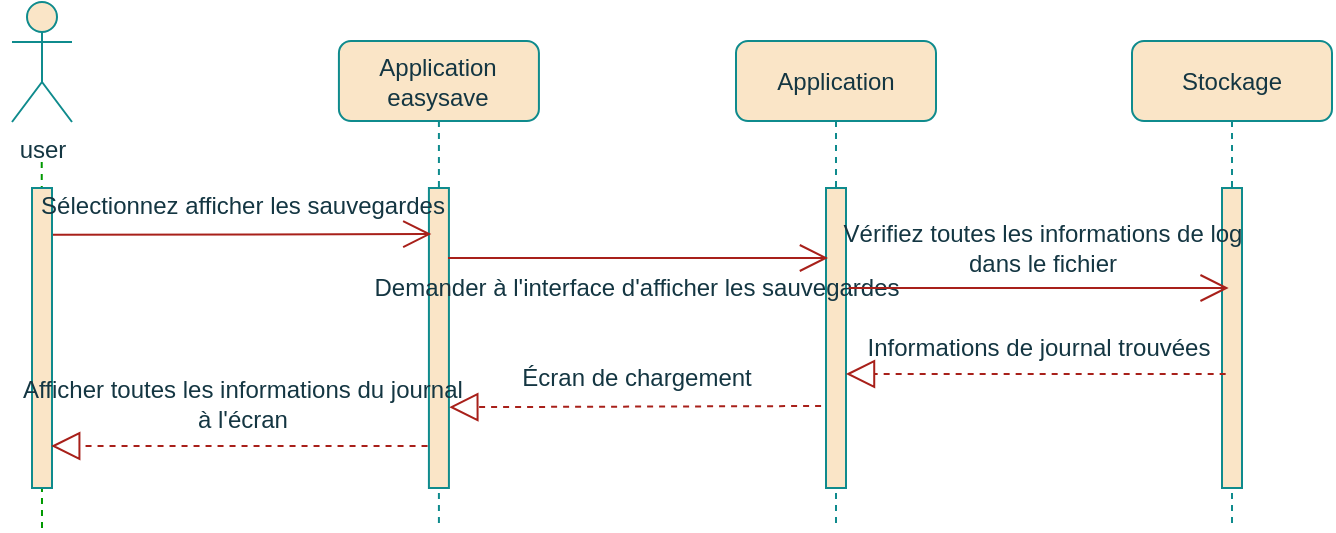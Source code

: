 <mxfile version="20.8.20" type="device"><diagram id="RmPmtxM8VEzseqfuqtIl" name="Page-1"><mxGraphModel dx="1050" dy="581" grid="1" gridSize="10" guides="1" tooltips="1" connect="1" arrows="1" fold="1" page="1" pageScale="1" pageWidth="413" pageHeight="291" math="0" shadow="0"><root><mxCell id="0"/><mxCell id="1" parent="0"/><mxCell id="ZIF5DPFye3Cb1UIWGX4y-1" value="&lt;span style=&quot;&quot;&gt;&lt;font style=&quot;vertical-align: inherit;&quot;&gt;&lt;font style=&quot;vertical-align: inherit;&quot;&gt;&lt;font style=&quot;vertical-align: inherit;&quot;&gt;&lt;font style=&quot;vertical-align: inherit;&quot;&gt;Application easysave&lt;/font&gt;&lt;/font&gt;&lt;/font&gt;&lt;/font&gt;&lt;/span&gt;" style="shape=umlLifeline;perimeter=lifelinePerimeter;whiteSpace=wrap;html=1;container=0;collapsible=0;recursiveResize=0;outlineConnect=0;rounded=1;fillColor=#FAE5C7;strokeColor=#0F8B8D;fontColor=#143642;" parent="1" vertex="1"><mxGeometry x="326.46" y="86.5" width="100" height="243.5" as="geometry"/></mxCell><mxCell id="ZIF5DPFye3Cb1UIWGX4y-2" value="user" style="shape=umlActor;verticalLabelPosition=bottom;verticalAlign=top;html=1;rounded=1;fillColor=#FAE5C7;strokeColor=#0F8B8D;fontColor=#143642;" parent="1" vertex="1"><mxGeometry x="163" y="67" width="30" height="60" as="geometry"/></mxCell><mxCell id="ZIF5DPFye3Cb1UIWGX4y-3" value="&lt;span style=&quot;&quot;&gt;Application&lt;/span&gt;" style="shape=umlLifeline;perimeter=lifelinePerimeter;whiteSpace=wrap;html=1;container=0;collapsible=0;recursiveResize=0;outlineConnect=0;rounded=1;fillColor=#FAE5C7;strokeColor=#0F8B8D;fontColor=#143642;" parent="1" vertex="1"><mxGeometry x="525" y="86.5" width="100" height="243.5" as="geometry"/></mxCell><mxCell id="ZIF5DPFye3Cb1UIWGX4y-4" value="&lt;span style=&quot;&quot;&gt;&lt;font style=&quot;vertical-align: inherit;&quot;&gt;&lt;font style=&quot;vertical-align: inherit;&quot;&gt;Stockage&lt;/font&gt;&lt;/font&gt;&lt;/span&gt;" style="shape=umlLifeline;perimeter=lifelinePerimeter;whiteSpace=wrap;html=1;container=0;collapsible=0;recursiveResize=0;outlineConnect=0;rounded=1;fillColor=#FAE5C7;strokeColor=#0F8B8D;fontColor=#143642;" parent="1" vertex="1"><mxGeometry x="723" y="86.5" width="100" height="243.5" as="geometry"/></mxCell><mxCell id="ZIF5DPFye3Cb1UIWGX4y-5" value="" style="endArrow=none;dashed=1;html=1;rounded=1;labelBackgroundColor=#DAD2D8;strokeColor=#009900;fontColor=#143642;fillColor=#d5e8d4;" parent="1" edge="1"><mxGeometry width="50" height="50" relative="1" as="geometry"><mxPoint x="178" y="330" as="sourcePoint"/><mxPoint x="177.865" y="147" as="targetPoint"/></mxGeometry></mxCell><mxCell id="ZIF5DPFye3Cb1UIWGX4y-6" value="" style="html=1;points=[];perimeter=orthogonalPerimeter;rounded=0;glass=0;labelBackgroundColor=none;fillStyle=auto;fillColor=#FAE5C7;strokeColor=#0F8B8D;fontColor=#143642;" parent="1" vertex="1"><mxGeometry x="173" y="160" width="10" height="150" as="geometry"/></mxCell><mxCell id="ZIF5DPFye3Cb1UIWGX4y-7" value="" style="html=1;points=[];perimeter=orthogonalPerimeter;rounded=0;glass=0;labelBackgroundColor=none;fillStyle=auto;fillColor=#FAE5C7;strokeColor=#0F8B8D;fontColor=#143642;" parent="1" vertex="1"><mxGeometry x="371.46" y="160" width="10" height="150" as="geometry"/></mxCell><mxCell id="ZIF5DPFye3Cb1UIWGX4y-8" value="" style="html=1;points=[];perimeter=orthogonalPerimeter;rounded=0;glass=0;labelBackgroundColor=none;fillStyle=auto;fillColor=#FAE5C7;strokeColor=#0F8B8D;fontColor=#143642;" parent="1" vertex="1"><mxGeometry x="570" y="160" width="10" height="150" as="geometry"/></mxCell><mxCell id="ZIF5DPFye3Cb1UIWGX4y-9" value="" style="html=1;points=[];perimeter=orthogonalPerimeter;rounded=0;glass=0;labelBackgroundColor=none;fillStyle=auto;fillColor=#FAE5C7;strokeColor=#0F8B8D;fontColor=#143642;" parent="1" vertex="1"><mxGeometry x="768" y="160" width="10" height="150" as="geometry"/></mxCell><mxCell id="ZIF5DPFye3Cb1UIWGX4y-10" value="&lt;font style=&quot;vertical-align: inherit;&quot;&gt;&lt;font style=&quot;vertical-align: inherit;&quot;&gt;Sélectionnez afficher les sauvegardes&lt;/font&gt;&lt;/font&gt;" style="text;html=1;align=center;verticalAlign=middle;resizable=0;points=[];autosize=1;strokeColor=none;fillColor=none;rounded=1;fontColor=#143642;" parent="1" vertex="1"><mxGeometry x="168.09" y="154" width="220" height="30" as="geometry"/></mxCell><mxCell id="ZIF5DPFye3Cb1UIWGX4y-11" value="" style="endArrow=open;endFill=1;endSize=12;html=1;rounded=1;entryX=0.071;entryY=0.165;entryDx=0;entryDy=0;entryPerimeter=0;labelBackgroundColor=#DAD2D8;strokeColor=#A8201A;fontColor=#143642;" parent="1" edge="1"><mxGeometry width="160" relative="1" as="geometry"><mxPoint x="183.5" y="183.43" as="sourcePoint"/><mxPoint x="372.67" y="183.05" as="targetPoint"/></mxGeometry></mxCell><mxCell id="ZIF5DPFye3Cb1UIWGX4y-12" value="&lt;font style=&quot;vertical-align: inherit;&quot;&gt;&lt;font style=&quot;vertical-align: inherit;&quot;&gt;Demander à l'interface d'afficher les sauvegardes&lt;/font&gt;&lt;/font&gt;" style="text;html=1;align=center;verticalAlign=middle;resizable=0;points=[];autosize=1;strokeColor=none;fillColor=none;rounded=1;fontColor=#143642;" parent="1" vertex="1"><mxGeometry x="334.77" y="195" width="280" height="30" as="geometry"/></mxCell><mxCell id="ZIF5DPFye3Cb1UIWGX4y-13" value="" style="endArrow=open;endFill=1;endSize=12;html=1;rounded=1;labelBackgroundColor=#DAD2D8;strokeColor=#A8201A;fontColor=#143642;" parent="1" edge="1"><mxGeometry width="160" relative="1" as="geometry"><mxPoint x="381" y="195" as="sourcePoint"/><mxPoint x="571" y="195" as="targetPoint"/></mxGeometry></mxCell><mxCell id="ZIF5DPFye3Cb1UIWGX4y-20" value="&lt;font style=&quot;vertical-align: inherit;&quot;&gt;&lt;font style=&quot;vertical-align: inherit;&quot;&gt;Écran de chargement&lt;/font&gt;&lt;/font&gt;" style="text;html=1;align=center;verticalAlign=middle;resizable=0;points=[];autosize=1;strokeColor=none;fillColor=none;rounded=1;fontColor=#143642;" parent="1" vertex="1"><mxGeometry x="404.77" y="240" width="140" height="30" as="geometry"/></mxCell><mxCell id="ZIF5DPFye3Cb1UIWGX4y-21" value="" style="endArrow=block;dashed=1;endFill=0;endSize=12;html=1;rounded=1;exitX=-0.211;exitY=0.186;exitDx=0;exitDy=0;exitPerimeter=0;labelBackgroundColor=#DAD2D8;strokeColor=#A8201A;fontColor=#143642;" parent="1" edge="1"><mxGeometry width="160" relative="1" as="geometry"><mxPoint x="567.55" y="268.998" as="sourcePoint"/><mxPoint x="381.66" y="269.59" as="targetPoint"/></mxGeometry></mxCell><mxCell id="ZIF5DPFye3Cb1UIWGX4y-22" value="&lt;font style=&quot;vertical-align: inherit;&quot;&gt;&lt;font style=&quot;vertical-align: inherit;&quot;&gt;Afficher toutes les informations du journal &lt;/font&gt;&lt;/font&gt;&lt;br&gt;&lt;font style=&quot;vertical-align: inherit;&quot;&gt;&lt;font style=&quot;vertical-align: inherit;&quot;&gt;à l'écran&lt;/font&gt;&lt;/font&gt;" style="text;html=1;align=center;verticalAlign=middle;resizable=0;points=[];autosize=1;strokeColor=none;fillColor=none;rounded=1;fontColor=#143642;" parent="1" vertex="1"><mxGeometry x="157.6" y="248" width="240" height="40" as="geometry"/></mxCell><mxCell id="ZIF5DPFye3Cb1UIWGX4y-23" value="" style="endArrow=block;endFill=0;endSize=12;html=1;rounded=1;labelBackgroundColor=#DAD2D8;strokeColor=#A8201A;fontColor=#143642;dashed=1;" parent="1" edge="1"><mxGeometry width="160" relative="1" as="geometry"><mxPoint x="370.77" y="289.0" as="sourcePoint"/><mxPoint x="182.597" y="289.0" as="targetPoint"/></mxGeometry></mxCell><mxCell id="ZIF5DPFye3Cb1UIWGX4y-46" value="&lt;font style=&quot;vertical-align: inherit;&quot;&gt;&lt;font style=&quot;vertical-align: inherit;&quot;&gt;Vérifiez toutes les informations de log &lt;/font&gt;&lt;/font&gt;&lt;br&gt;&lt;font style=&quot;vertical-align: inherit;&quot;&gt;&lt;font style=&quot;vertical-align: inherit;&quot;&gt;dans le fichier&lt;/font&gt;&lt;/font&gt;" style="text;html=1;align=center;verticalAlign=middle;resizable=0;points=[];autosize=1;strokeColor=none;fillColor=none;rounded=1;fontColor=#143642;" parent="1" vertex="1"><mxGeometry x="567.69" y="170" width="220" height="40" as="geometry"/></mxCell><mxCell id="ZIF5DPFye3Cb1UIWGX4y-47" value="" style="endArrow=open;endFill=1;endSize=12;html=1;rounded=1;labelBackgroundColor=#DAD2D8;strokeColor=#A8201A;fontColor=#143642;" parent="1" edge="1"><mxGeometry width="160" relative="1" as="geometry"><mxPoint x="581.33" y="210.0" as="sourcePoint"/><mxPoint x="771.33" y="210.0" as="targetPoint"/></mxGeometry></mxCell><mxCell id="ZIF5DPFye3Cb1UIWGX4y-48" value="&lt;font style=&quot;vertical-align: inherit;&quot;&gt;&lt;font style=&quot;vertical-align: inherit;&quot;&gt;Informations de journal trouvées&lt;/font&gt;&lt;/font&gt;" style="text;html=1;align=center;verticalAlign=middle;resizable=0;points=[];autosize=1;strokeColor=none;fillColor=none;rounded=1;fontColor=#143642;" parent="1" vertex="1"><mxGeometry x="581.33" y="225" width="190" height="30" as="geometry"/></mxCell><mxCell id="ZIF5DPFye3Cb1UIWGX4y-49" value="" style="endArrow=block;dashed=1;endFill=0;endSize=12;html=1;rounded=1;labelBackgroundColor=#DAD2D8;strokeColor=#A8201A;fontColor=#143642;" parent="1" edge="1"><mxGeometry width="160" relative="1" as="geometry"><mxPoint x="769.83" y="253" as="sourcePoint"/><mxPoint x="579.997" y="253" as="targetPoint"/></mxGeometry></mxCell></root></mxGraphModel></diagram></mxfile>